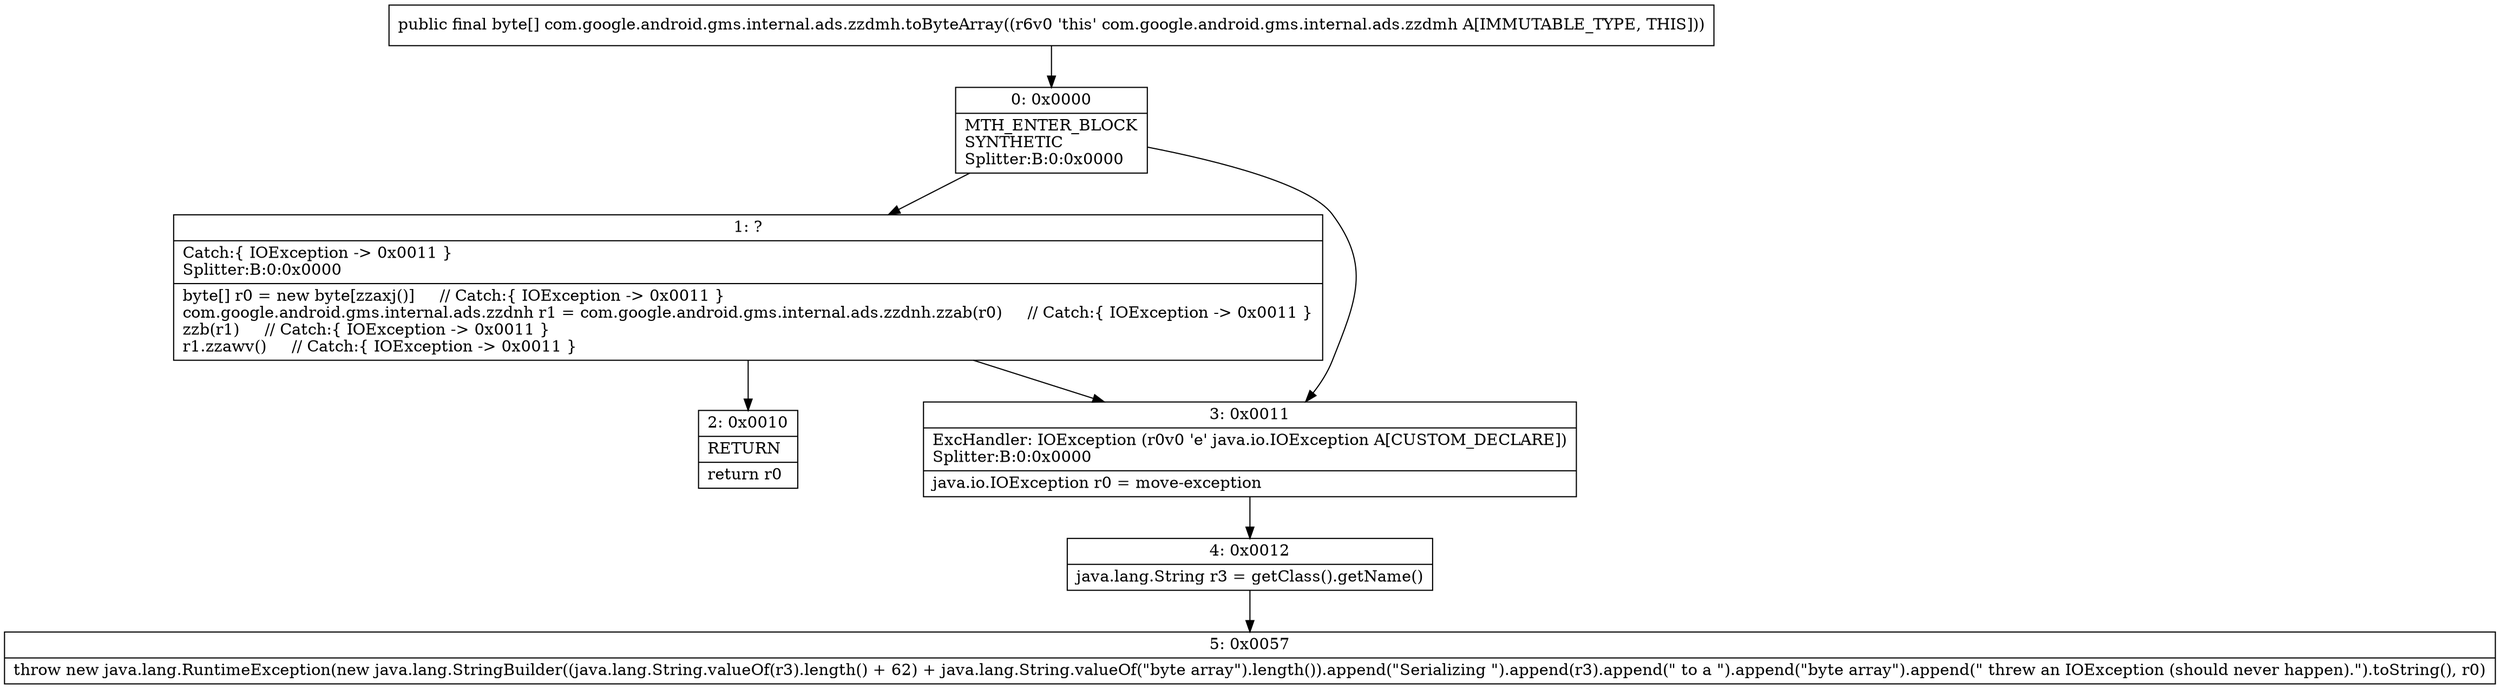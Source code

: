 digraph "CFG forcom.google.android.gms.internal.ads.zzdmh.toByteArray()[B" {
Node_0 [shape=record,label="{0\:\ 0x0000|MTH_ENTER_BLOCK\lSYNTHETIC\lSplitter:B:0:0x0000\l}"];
Node_1 [shape=record,label="{1\:\ ?|Catch:\{ IOException \-\> 0x0011 \}\lSplitter:B:0:0x0000\l|byte[] r0 = new byte[zzaxj()]     \/\/ Catch:\{ IOException \-\> 0x0011 \}\lcom.google.android.gms.internal.ads.zzdnh r1 = com.google.android.gms.internal.ads.zzdnh.zzab(r0)     \/\/ Catch:\{ IOException \-\> 0x0011 \}\lzzb(r1)     \/\/ Catch:\{ IOException \-\> 0x0011 \}\lr1.zzawv()     \/\/ Catch:\{ IOException \-\> 0x0011 \}\l}"];
Node_2 [shape=record,label="{2\:\ 0x0010|RETURN\l|return r0\l}"];
Node_3 [shape=record,label="{3\:\ 0x0011|ExcHandler: IOException (r0v0 'e' java.io.IOException A[CUSTOM_DECLARE])\lSplitter:B:0:0x0000\l|java.io.IOException r0 = move\-exception\l}"];
Node_4 [shape=record,label="{4\:\ 0x0012|java.lang.String r3 = getClass().getName()\l}"];
Node_5 [shape=record,label="{5\:\ 0x0057|throw new java.lang.RuntimeException(new java.lang.StringBuilder((java.lang.String.valueOf(r3).length() + 62) + java.lang.String.valueOf(\"byte array\").length()).append(\"Serializing \").append(r3).append(\" to a \").append(\"byte array\").append(\" threw an IOException (should never happen).\").toString(), r0)\l}"];
MethodNode[shape=record,label="{public final byte[] com.google.android.gms.internal.ads.zzdmh.toByteArray((r6v0 'this' com.google.android.gms.internal.ads.zzdmh A[IMMUTABLE_TYPE, THIS])) }"];
MethodNode -> Node_0;
Node_0 -> Node_1;
Node_0 -> Node_3;
Node_1 -> Node_2;
Node_1 -> Node_3;
Node_3 -> Node_4;
Node_4 -> Node_5;
}


